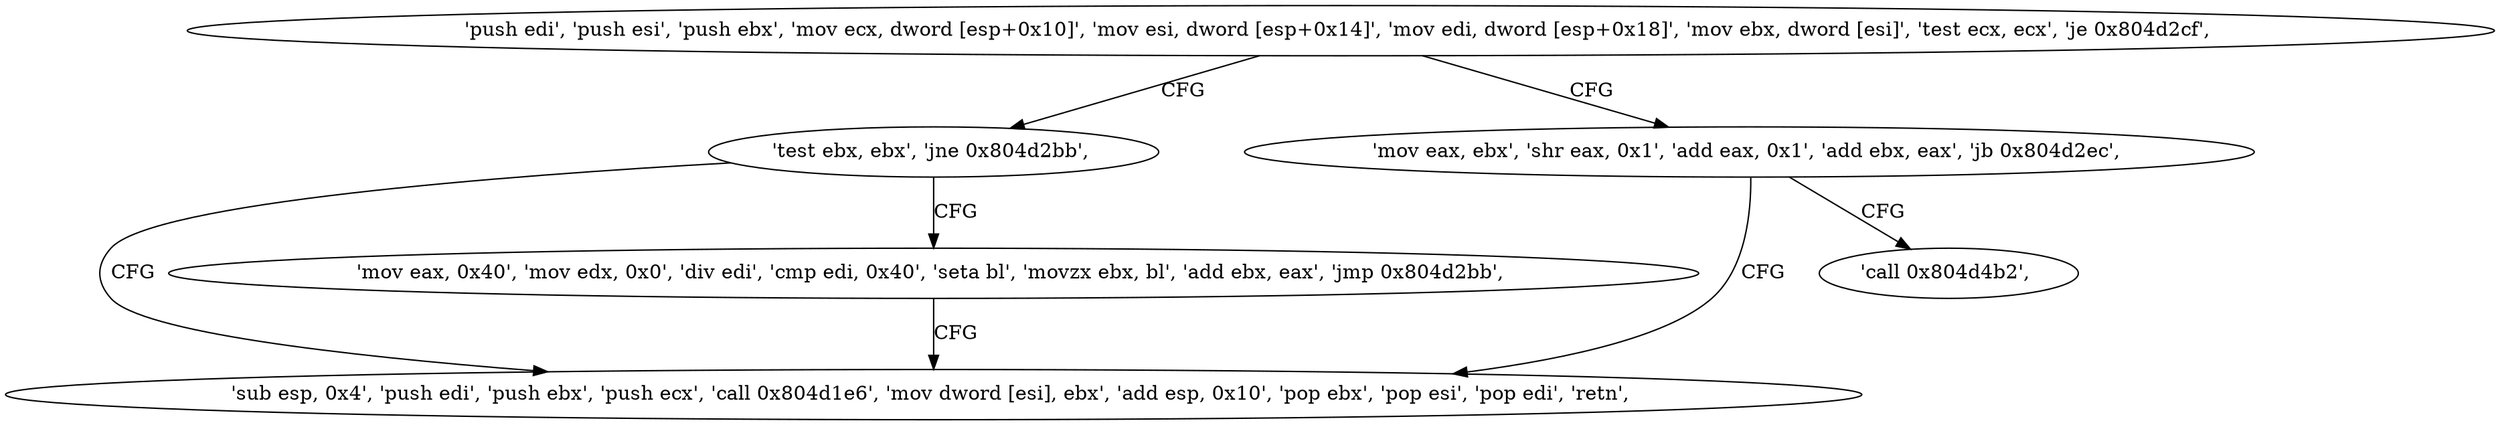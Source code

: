 digraph "func" {
"134533787" [label = "'push edi', 'push esi', 'push ebx', 'mov ecx, dword [esp+0x10]', 'mov esi, dword [esp+0x14]', 'mov edi, dword [esp+0x18]', 'mov ebx, dword [esi]', 'test ecx, ecx', 'je 0x804d2cf', " ]
"134533839" [label = "'test ebx, ebx', 'jne 0x804d2bb', " ]
"134533808" [label = "'mov eax, ebx', 'shr eax, 0x1', 'add eax, 0x1', 'add ebx, eax', 'jb 0x804d2ec', " ]
"134533819" [label = "'sub esp, 0x4', 'push edi', 'push ebx', 'push ecx', 'call 0x804d1e6', 'mov dword [esi], ebx', 'add esp, 0x10', 'pop ebx', 'pop esi', 'pop edi', 'retn', " ]
"134533843" [label = "'mov eax, 0x40', 'mov edx, 0x0', 'div edi', 'cmp edi, 0x40', 'seta bl', 'movzx ebx, bl', 'add ebx, eax', 'jmp 0x804d2bb', " ]
"134533868" [label = "'call 0x804d4b2', " ]
"134533787" -> "134533839" [ label = "CFG" ]
"134533787" -> "134533808" [ label = "CFG" ]
"134533839" -> "134533819" [ label = "CFG" ]
"134533839" -> "134533843" [ label = "CFG" ]
"134533808" -> "134533868" [ label = "CFG" ]
"134533808" -> "134533819" [ label = "CFG" ]
"134533843" -> "134533819" [ label = "CFG" ]
}
